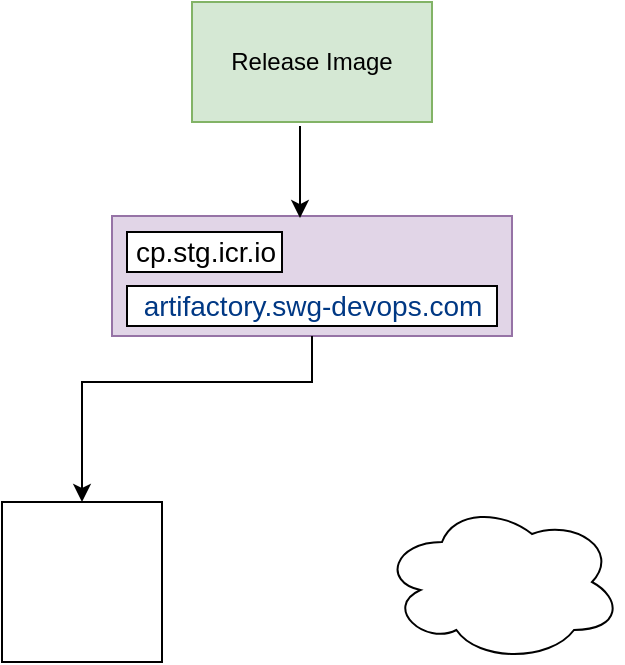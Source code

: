 <mxfile version="20.3.0" type="github">
  <diagram id="QaE3Z9Qkm4-l8lHN6Vvl" name="Page-1">
    <mxGraphModel dx="1002" dy="594" grid="1" gridSize="10" guides="1" tooltips="1" connect="1" arrows="1" fold="1" page="1" pageScale="1" pageWidth="850" pageHeight="1100" math="0" shadow="0">
      <root>
        <mxCell id="0" />
        <mxCell id="1" parent="0" />
        <mxCell id="7Yg9xgGQCldjnBUZ5oLN-1" value="Release Image" style="rounded=0;whiteSpace=wrap;html=1;fillColor=#d5e8d4;strokeColor=#82b366;" vertex="1" parent="1">
          <mxGeometry x="305" y="150" width="120" height="60" as="geometry" />
        </mxCell>
        <mxCell id="7Yg9xgGQCldjnBUZ5oLN-2" value="" style="rounded=0;whiteSpace=wrap;html=1;fillColor=#e1d5e7;strokeColor=#9673a6;" vertex="1" parent="1">
          <mxGeometry x="265" y="257" width="200" height="60" as="geometry" />
        </mxCell>
        <mxCell id="7Yg9xgGQCldjnBUZ5oLN-4" value="&lt;div style=&quot;line-height: 1.75; font-size: 14px; text-align: left;&quot;&gt;cp.stg.icr.io&lt;/div&gt;" style="rounded=0;whiteSpace=wrap;html=1;" vertex="1" parent="1">
          <mxGeometry x="272.5" y="265" width="77.5" height="20" as="geometry" />
        </mxCell>
        <mxCell id="7Yg9xgGQCldjnBUZ5oLN-5" value="&lt;div style=&quot;line-height: 1.75; font-size: 14px; text-align: left;&quot;&gt;&lt;a style=&quot;text-decoration-line: none;&quot; href=&quot;http://wcp-catalog-api-docker-local.artifactory.swg-devops.com/watsondata/wkc-search_dev_cpd_45x:4.5.44&quot;&gt;&lt;span style=&quot;color: rgb(0, 56, 132);&quot;&gt;artifactory.swg-devops.com&lt;/span&gt;&lt;/a&gt;&lt;/div&gt;" style="rounded=0;whiteSpace=wrap;html=1;" vertex="1" parent="1">
          <mxGeometry x="272.5" y="292" width="185" height="20" as="geometry" />
        </mxCell>
        <mxCell id="7Yg9xgGQCldjnBUZ5oLN-6" value="" style="endArrow=classic;html=1;rounded=0;exitX=0.45;exitY=1.033;exitDx=0;exitDy=0;exitPerimeter=0;entryX=0.47;entryY=0.017;entryDx=0;entryDy=0;entryPerimeter=0;" edge="1" parent="1" source="7Yg9xgGQCldjnBUZ5oLN-1" target="7Yg9xgGQCldjnBUZ5oLN-2">
          <mxGeometry width="50" height="50" relative="1" as="geometry">
            <mxPoint x="400" y="320" as="sourcePoint" />
            <mxPoint x="450" y="270" as="targetPoint" />
          </mxGeometry>
        </mxCell>
        <mxCell id="7Yg9xgGQCldjnBUZ5oLN-7" value="" style="whiteSpace=wrap;html=1;aspect=fixed;" vertex="1" parent="1">
          <mxGeometry x="210" y="400" width="80" height="80" as="geometry" />
        </mxCell>
        <mxCell id="7Yg9xgGQCldjnBUZ5oLN-8" value="" style="ellipse;shape=cloud;whiteSpace=wrap;html=1;" vertex="1" parent="1">
          <mxGeometry x="400" y="400" width="120" height="80" as="geometry" />
        </mxCell>
        <mxCell id="7Yg9xgGQCldjnBUZ5oLN-10" value="" style="edgeStyle=segmentEdgeStyle;endArrow=classic;html=1;rounded=0;exitX=0.5;exitY=1;exitDx=0;exitDy=0;entryX=0.5;entryY=0;entryDx=0;entryDy=0;" edge="1" parent="1" source="7Yg9xgGQCldjnBUZ5oLN-2" target="7Yg9xgGQCldjnBUZ5oLN-7">
          <mxGeometry width="50" height="50" relative="1" as="geometry">
            <mxPoint x="400" y="380" as="sourcePoint" />
            <mxPoint x="450" y="330" as="targetPoint" />
            <Array as="points">
              <mxPoint x="365" y="340" />
              <mxPoint x="250" y="340" />
            </Array>
          </mxGeometry>
        </mxCell>
      </root>
    </mxGraphModel>
  </diagram>
</mxfile>

